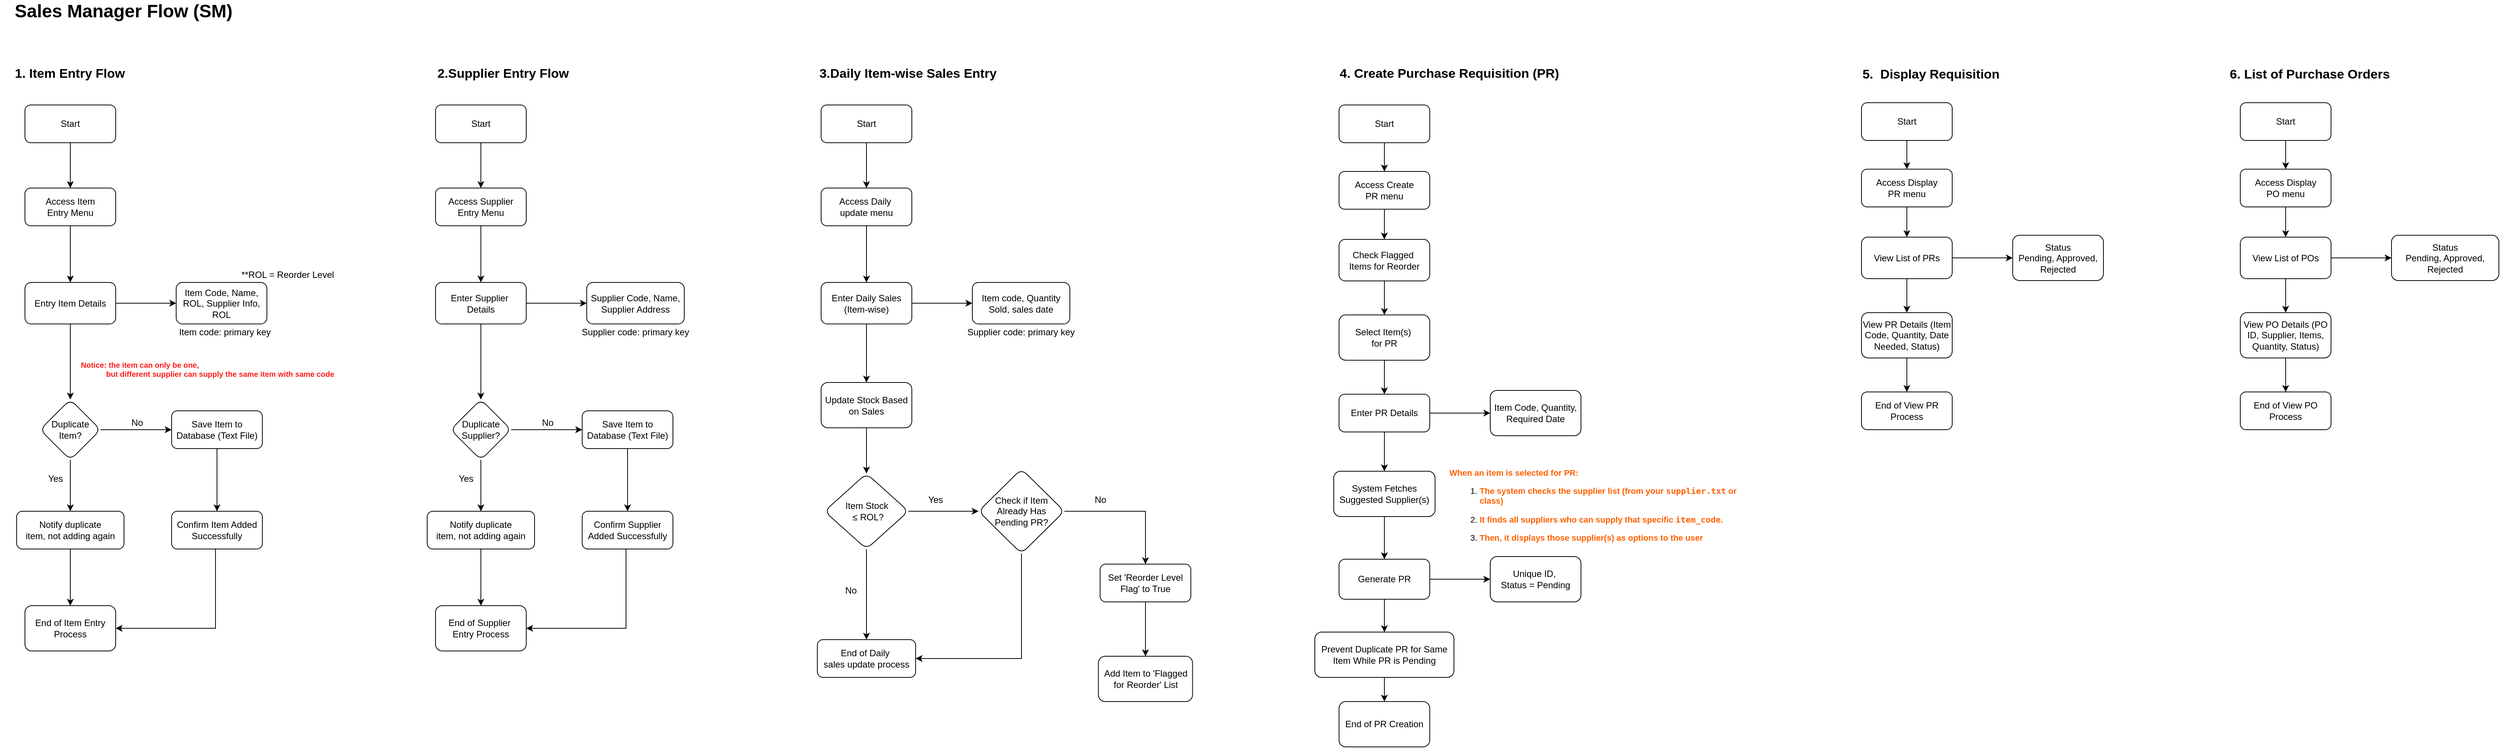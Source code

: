 <mxfile version="26.2.12">
  <diagram id="C5RBs43oDa-KdzZeNtuy" name="Page-1">
    <mxGraphModel dx="1305" dy="703" grid="1" gridSize="10" guides="1" tooltips="1" connect="1" arrows="1" fold="1" page="1" pageScale="1" pageWidth="827" pageHeight="1169" math="0" shadow="0">
      <root>
        <mxCell id="WIyWlLk6GJQsqaUBKTNV-0" />
        <mxCell id="WIyWlLk6GJQsqaUBKTNV-1" parent="WIyWlLk6GJQsqaUBKTNV-0" />
        <mxCell id="x_ATvIhpHw68w2vjda5t-119" value="Sales Manager Flow (SM)" style="text;html=1;align=center;verticalAlign=middle;whiteSpace=wrap;rounded=0;fontSize=24;fontStyle=1" vertex="1" parent="WIyWlLk6GJQsqaUBKTNV-1">
          <mxGeometry x="56" y="50" width="305" height="30" as="geometry" />
        </mxCell>
        <mxCell id="x_ATvIhpHw68w2vjda5t-120" value="1. Item Entry Flow" style="text;html=1;align=center;verticalAlign=middle;whiteSpace=wrap;rounded=0;fontSize=17;fontStyle=1" vertex="1" parent="WIyWlLk6GJQsqaUBKTNV-1">
          <mxGeometry x="45" y="133" width="185" height="30" as="geometry" />
        </mxCell>
        <mxCell id="x_ATvIhpHw68w2vjda5t-121" value="" style="edgeStyle=orthogonalEdgeStyle;rounded=0;orthogonalLoop=1;jettySize=auto;html=1;" edge="1" parent="WIyWlLk6GJQsqaUBKTNV-1" source="x_ATvIhpHw68w2vjda5t-122" target="x_ATvIhpHw68w2vjda5t-124">
          <mxGeometry relative="1" as="geometry" />
        </mxCell>
        <mxCell id="x_ATvIhpHw68w2vjda5t-122" value="Start" style="rounded=1;whiteSpace=wrap;html=1;" vertex="1" parent="WIyWlLk6GJQsqaUBKTNV-1">
          <mxGeometry x="78" y="189" width="120" height="50" as="geometry" />
        </mxCell>
        <mxCell id="x_ATvIhpHw68w2vjda5t-123" value="" style="edgeStyle=orthogonalEdgeStyle;rounded=0;orthogonalLoop=1;jettySize=auto;html=1;" edge="1" parent="WIyWlLk6GJQsqaUBKTNV-1" source="x_ATvIhpHw68w2vjda5t-124" target="x_ATvIhpHw68w2vjda5t-127">
          <mxGeometry relative="1" as="geometry" />
        </mxCell>
        <mxCell id="x_ATvIhpHw68w2vjda5t-124" value="Access Item&lt;div&gt;Entry Menu&lt;/div&gt;" style="whiteSpace=wrap;html=1;rounded=1;" vertex="1" parent="WIyWlLk6GJQsqaUBKTNV-1">
          <mxGeometry x="78" y="299" width="120" height="50" as="geometry" />
        </mxCell>
        <mxCell id="x_ATvIhpHw68w2vjda5t-125" value="" style="edgeStyle=orthogonalEdgeStyle;rounded=0;orthogonalLoop=1;jettySize=auto;html=1;" edge="1" parent="WIyWlLk6GJQsqaUBKTNV-1" source="x_ATvIhpHw68w2vjda5t-127" target="x_ATvIhpHw68w2vjda5t-128">
          <mxGeometry relative="1" as="geometry" />
        </mxCell>
        <mxCell id="x_ATvIhpHw68w2vjda5t-126" value="" style="edgeStyle=orthogonalEdgeStyle;rounded=0;orthogonalLoop=1;jettySize=auto;html=1;" edge="1" parent="WIyWlLk6GJQsqaUBKTNV-1" source="x_ATvIhpHw68w2vjda5t-127" target="x_ATvIhpHw68w2vjda5t-132">
          <mxGeometry relative="1" as="geometry" />
        </mxCell>
        <mxCell id="x_ATvIhpHw68w2vjda5t-127" value="Entry Item Details" style="whiteSpace=wrap;html=1;rounded=1;" vertex="1" parent="WIyWlLk6GJQsqaUBKTNV-1">
          <mxGeometry x="78" y="424" width="120" height="55" as="geometry" />
        </mxCell>
        <mxCell id="x_ATvIhpHw68w2vjda5t-128" value="Item Code, Name, ROL, Supplier Info, ROL" style="whiteSpace=wrap;html=1;rounded=1;" vertex="1" parent="WIyWlLk6GJQsqaUBKTNV-1">
          <mxGeometry x="278" y="424" width="120" height="55" as="geometry" />
        </mxCell>
        <mxCell id="x_ATvIhpHw68w2vjda5t-129" value="Item code: primary key" style="text;html=1;align=center;verticalAlign=middle;resizable=0;points=[];autosize=1;strokeColor=none;fillColor=none;" vertex="1" parent="WIyWlLk6GJQsqaUBKTNV-1">
          <mxGeometry x="272" y="475" width="140" height="30" as="geometry" />
        </mxCell>
        <mxCell id="x_ATvIhpHw68w2vjda5t-130" value="" style="edgeStyle=orthogonalEdgeStyle;rounded=0;orthogonalLoop=1;jettySize=auto;html=1;" edge="1" parent="WIyWlLk6GJQsqaUBKTNV-1" source="x_ATvIhpHw68w2vjda5t-132" target="x_ATvIhpHw68w2vjda5t-135">
          <mxGeometry relative="1" as="geometry" />
        </mxCell>
        <mxCell id="x_ATvIhpHw68w2vjda5t-131" value="" style="edgeStyle=orthogonalEdgeStyle;rounded=0;orthogonalLoop=1;jettySize=auto;html=1;" edge="1" parent="WIyWlLk6GJQsqaUBKTNV-1" source="x_ATvIhpHw68w2vjda5t-132" target="x_ATvIhpHw68w2vjda5t-141">
          <mxGeometry relative="1" as="geometry" />
        </mxCell>
        <mxCell id="x_ATvIhpHw68w2vjda5t-132" value="Duplicate&lt;div&gt;Item?&lt;/div&gt;" style="rhombus;whiteSpace=wrap;html=1;rounded=1;" vertex="1" parent="WIyWlLk6GJQsqaUBKTNV-1">
          <mxGeometry x="98" y="579" width="80" height="80" as="geometry" />
        </mxCell>
        <mxCell id="x_ATvIhpHw68w2vjda5t-133" value="Notice: the item can only be one,&amp;nbsp;&lt;div&gt;&lt;span style=&quot;background-color: transparent;&quot;&gt;&amp;nbsp; &amp;nbsp; &amp;nbsp; &amp;nbsp; &amp;nbsp; &amp;nbsp; but different supplier can supply the same item with same code&lt;/span&gt;&lt;/div&gt;" style="text;html=1;align=left;verticalAlign=middle;resizable=0;points=[];autosize=1;strokeColor=none;fillColor=none;fontSize=10;fontColor=#FF1A1A;fontStyle=1" vertex="1" parent="WIyWlLk6GJQsqaUBKTNV-1">
          <mxGeometry x="150" y="519" width="340" height="40" as="geometry" />
        </mxCell>
        <mxCell id="x_ATvIhpHw68w2vjda5t-134" value="" style="edgeStyle=orthogonalEdgeStyle;rounded=0;orthogonalLoop=1;jettySize=auto;html=1;" edge="1" parent="WIyWlLk6GJQsqaUBKTNV-1" source="x_ATvIhpHw68w2vjda5t-135" target="x_ATvIhpHw68w2vjda5t-137">
          <mxGeometry relative="1" as="geometry" />
        </mxCell>
        <mxCell id="x_ATvIhpHw68w2vjda5t-135" value="Save Item to Database (Text File)" style="whiteSpace=wrap;html=1;rounded=1;" vertex="1" parent="WIyWlLk6GJQsqaUBKTNV-1">
          <mxGeometry x="272" y="594" width="120" height="50" as="geometry" />
        </mxCell>
        <mxCell id="x_ATvIhpHw68w2vjda5t-136" style="edgeStyle=orthogonalEdgeStyle;rounded=0;orthogonalLoop=1;jettySize=auto;html=1;entryX=1;entryY=0.5;entryDx=0;entryDy=0;" edge="1" parent="WIyWlLk6GJQsqaUBKTNV-1" source="x_ATvIhpHw68w2vjda5t-137" target="x_ATvIhpHw68w2vjda5t-142">
          <mxGeometry relative="1" as="geometry">
            <Array as="points">
              <mxPoint x="330" y="882" />
            </Array>
          </mxGeometry>
        </mxCell>
        <mxCell id="x_ATvIhpHw68w2vjda5t-137" value="Confirm Item Added Successfully" style="whiteSpace=wrap;html=1;rounded=1;" vertex="1" parent="WIyWlLk6GJQsqaUBKTNV-1">
          <mxGeometry x="272" y="727" width="120" height="50" as="geometry" />
        </mxCell>
        <mxCell id="x_ATvIhpHw68w2vjda5t-138" value="No" style="text;html=1;align=center;verticalAlign=middle;resizable=0;points=[];autosize=1;strokeColor=none;fillColor=none;" vertex="1" parent="WIyWlLk6GJQsqaUBKTNV-1">
          <mxGeometry x="206" y="595" width="40" height="30" as="geometry" />
        </mxCell>
        <mxCell id="x_ATvIhpHw68w2vjda5t-139" value="Yes" style="text;html=1;align=center;verticalAlign=middle;resizable=0;points=[];autosize=1;strokeColor=none;fillColor=none;" vertex="1" parent="WIyWlLk6GJQsqaUBKTNV-1">
          <mxGeometry x="98" y="669" width="40" height="30" as="geometry" />
        </mxCell>
        <mxCell id="x_ATvIhpHw68w2vjda5t-140" value="" style="edgeStyle=orthogonalEdgeStyle;rounded=0;orthogonalLoop=1;jettySize=auto;html=1;" edge="1" parent="WIyWlLk6GJQsqaUBKTNV-1" source="x_ATvIhpHw68w2vjda5t-141" target="x_ATvIhpHw68w2vjda5t-142">
          <mxGeometry relative="1" as="geometry" />
        </mxCell>
        <mxCell id="x_ATvIhpHw68w2vjda5t-141" value="Notify duplicate&lt;div&gt;item, not adding again&lt;/div&gt;" style="whiteSpace=wrap;html=1;rounded=1;" vertex="1" parent="WIyWlLk6GJQsqaUBKTNV-1">
          <mxGeometry x="67" y="727" width="142" height="50" as="geometry" />
        </mxCell>
        <mxCell id="x_ATvIhpHw68w2vjda5t-142" value="End of Item Entry Process" style="whiteSpace=wrap;html=1;rounded=1;" vertex="1" parent="WIyWlLk6GJQsqaUBKTNV-1">
          <mxGeometry x="78" y="852" width="120" height="60" as="geometry" />
        </mxCell>
        <mxCell id="x_ATvIhpHw68w2vjda5t-143" value="2.Supplier Entry Flow" style="text;html=1;align=center;verticalAlign=middle;whiteSpace=wrap;rounded=0;fontSize=17;fontStyle=1" vertex="1" parent="WIyWlLk6GJQsqaUBKTNV-1">
          <mxGeometry x="618" y="133" width="185" height="30" as="geometry" />
        </mxCell>
        <mxCell id="x_ATvIhpHw68w2vjda5t-144" value="" style="edgeStyle=orthogonalEdgeStyle;rounded=0;orthogonalLoop=1;jettySize=auto;html=1;" edge="1" parent="WIyWlLk6GJQsqaUBKTNV-1" source="x_ATvIhpHw68w2vjda5t-145" target="x_ATvIhpHw68w2vjda5t-147">
          <mxGeometry relative="1" as="geometry" />
        </mxCell>
        <mxCell id="x_ATvIhpHw68w2vjda5t-145" value="Start" style="rounded=1;whiteSpace=wrap;html=1;" vertex="1" parent="WIyWlLk6GJQsqaUBKTNV-1">
          <mxGeometry x="621" y="189" width="120" height="50" as="geometry" />
        </mxCell>
        <mxCell id="x_ATvIhpHw68w2vjda5t-146" value="" style="edgeStyle=orthogonalEdgeStyle;rounded=0;orthogonalLoop=1;jettySize=auto;html=1;" edge="1" parent="WIyWlLk6GJQsqaUBKTNV-1" source="x_ATvIhpHw68w2vjda5t-147" target="x_ATvIhpHw68w2vjda5t-150">
          <mxGeometry relative="1" as="geometry" />
        </mxCell>
        <mxCell id="x_ATvIhpHw68w2vjda5t-147" value="Access Supplier&lt;div&gt;Entry Menu&lt;/div&gt;" style="whiteSpace=wrap;html=1;rounded=1;" vertex="1" parent="WIyWlLk6GJQsqaUBKTNV-1">
          <mxGeometry x="621" y="299" width="120" height="50" as="geometry" />
        </mxCell>
        <mxCell id="x_ATvIhpHw68w2vjda5t-148" value="" style="edgeStyle=orthogonalEdgeStyle;rounded=0;orthogonalLoop=1;jettySize=auto;html=1;" edge="1" parent="WIyWlLk6GJQsqaUBKTNV-1" source="x_ATvIhpHw68w2vjda5t-150" target="x_ATvIhpHw68w2vjda5t-151">
          <mxGeometry relative="1" as="geometry" />
        </mxCell>
        <mxCell id="x_ATvIhpHw68w2vjda5t-149" value="" style="edgeStyle=orthogonalEdgeStyle;rounded=0;orthogonalLoop=1;jettySize=auto;html=1;" edge="1" parent="WIyWlLk6GJQsqaUBKTNV-1" source="x_ATvIhpHw68w2vjda5t-150" target="x_ATvIhpHw68w2vjda5t-155">
          <mxGeometry relative="1" as="geometry" />
        </mxCell>
        <mxCell id="x_ATvIhpHw68w2vjda5t-150" value="Enter Supplier&amp;nbsp;&lt;div&gt;Details&lt;/div&gt;" style="whiteSpace=wrap;html=1;rounded=1;" vertex="1" parent="WIyWlLk6GJQsqaUBKTNV-1">
          <mxGeometry x="621" y="424" width="120" height="55" as="geometry" />
        </mxCell>
        <mxCell id="x_ATvIhpHw68w2vjda5t-151" value="Supplier Code, Name, Supplier Address" style="whiteSpace=wrap;html=1;rounded=1;" vertex="1" parent="WIyWlLk6GJQsqaUBKTNV-1">
          <mxGeometry x="821" y="424" width="129" height="55" as="geometry" />
        </mxCell>
        <mxCell id="x_ATvIhpHw68w2vjda5t-152" value="Supplier code: primary key" style="text;html=1;align=center;verticalAlign=middle;resizable=0;points=[];autosize=1;strokeColor=none;fillColor=none;" vertex="1" parent="WIyWlLk6GJQsqaUBKTNV-1">
          <mxGeometry x="800" y="475" width="170" height="30" as="geometry" />
        </mxCell>
        <mxCell id="x_ATvIhpHw68w2vjda5t-153" value="" style="edgeStyle=orthogonalEdgeStyle;rounded=0;orthogonalLoop=1;jettySize=auto;html=1;" edge="1" parent="WIyWlLk6GJQsqaUBKTNV-1" source="x_ATvIhpHw68w2vjda5t-155" target="x_ATvIhpHw68w2vjda5t-157">
          <mxGeometry relative="1" as="geometry" />
        </mxCell>
        <mxCell id="x_ATvIhpHw68w2vjda5t-154" value="" style="edgeStyle=orthogonalEdgeStyle;rounded=0;orthogonalLoop=1;jettySize=auto;html=1;" edge="1" parent="WIyWlLk6GJQsqaUBKTNV-1" source="x_ATvIhpHw68w2vjda5t-155" target="x_ATvIhpHw68w2vjda5t-163">
          <mxGeometry relative="1" as="geometry" />
        </mxCell>
        <mxCell id="x_ATvIhpHw68w2vjda5t-155" value="Duplicate&lt;div&gt;Supplier?&lt;/div&gt;" style="rhombus;whiteSpace=wrap;html=1;rounded=1;" vertex="1" parent="WIyWlLk6GJQsqaUBKTNV-1">
          <mxGeometry x="641" y="579" width="80" height="80" as="geometry" />
        </mxCell>
        <mxCell id="x_ATvIhpHw68w2vjda5t-156" value="" style="edgeStyle=orthogonalEdgeStyle;rounded=0;orthogonalLoop=1;jettySize=auto;html=1;" edge="1" parent="WIyWlLk6GJQsqaUBKTNV-1" source="x_ATvIhpHw68w2vjda5t-157" target="x_ATvIhpHw68w2vjda5t-159">
          <mxGeometry relative="1" as="geometry" />
        </mxCell>
        <mxCell id="x_ATvIhpHw68w2vjda5t-157" value="Save Item to Database (Text File)" style="whiteSpace=wrap;html=1;rounded=1;" vertex="1" parent="WIyWlLk6GJQsqaUBKTNV-1">
          <mxGeometry x="815" y="594" width="120" height="50" as="geometry" />
        </mxCell>
        <mxCell id="x_ATvIhpHw68w2vjda5t-158" style="edgeStyle=orthogonalEdgeStyle;rounded=0;orthogonalLoop=1;jettySize=auto;html=1;entryX=1;entryY=0.5;entryDx=0;entryDy=0;" edge="1" parent="WIyWlLk6GJQsqaUBKTNV-1" source="x_ATvIhpHw68w2vjda5t-159" target="x_ATvIhpHw68w2vjda5t-164">
          <mxGeometry relative="1" as="geometry">
            <Array as="points">
              <mxPoint x="873" y="882" />
            </Array>
          </mxGeometry>
        </mxCell>
        <mxCell id="x_ATvIhpHw68w2vjda5t-159" value="Confirm Supplier Added Successfully" style="whiteSpace=wrap;html=1;rounded=1;" vertex="1" parent="WIyWlLk6GJQsqaUBKTNV-1">
          <mxGeometry x="815" y="727" width="120" height="50" as="geometry" />
        </mxCell>
        <mxCell id="x_ATvIhpHw68w2vjda5t-160" value="No" style="text;html=1;align=center;verticalAlign=middle;resizable=0;points=[];autosize=1;strokeColor=none;fillColor=none;" vertex="1" parent="WIyWlLk6GJQsqaUBKTNV-1">
          <mxGeometry x="749" y="595" width="40" height="30" as="geometry" />
        </mxCell>
        <mxCell id="x_ATvIhpHw68w2vjda5t-161" value="Yes" style="text;html=1;align=center;verticalAlign=middle;resizable=0;points=[];autosize=1;strokeColor=none;fillColor=none;" vertex="1" parent="WIyWlLk6GJQsqaUBKTNV-1">
          <mxGeometry x="641" y="669" width="40" height="30" as="geometry" />
        </mxCell>
        <mxCell id="x_ATvIhpHw68w2vjda5t-162" value="" style="edgeStyle=orthogonalEdgeStyle;rounded=0;orthogonalLoop=1;jettySize=auto;html=1;" edge="1" parent="WIyWlLk6GJQsqaUBKTNV-1" source="x_ATvIhpHw68w2vjda5t-163" target="x_ATvIhpHw68w2vjda5t-164">
          <mxGeometry relative="1" as="geometry" />
        </mxCell>
        <mxCell id="x_ATvIhpHw68w2vjda5t-163" value="Notify duplicate&lt;div&gt;item, not adding again&lt;/div&gt;" style="whiteSpace=wrap;html=1;rounded=1;" vertex="1" parent="WIyWlLk6GJQsqaUBKTNV-1">
          <mxGeometry x="610" y="727" width="142" height="50" as="geometry" />
        </mxCell>
        <mxCell id="x_ATvIhpHw68w2vjda5t-164" value="End of Supplier&amp;nbsp;&lt;div&gt;Entry Process&lt;/div&gt;" style="whiteSpace=wrap;html=1;rounded=1;" vertex="1" parent="WIyWlLk6GJQsqaUBKTNV-1">
          <mxGeometry x="621" y="852" width="120" height="60" as="geometry" />
        </mxCell>
        <mxCell id="x_ATvIhpHw68w2vjda5t-165" value="3.Daily Item-wise Sales Entry" style="text;html=1;align=center;verticalAlign=middle;whiteSpace=wrap;rounded=0;fontSize=17;fontStyle=1" vertex="1" parent="WIyWlLk6GJQsqaUBKTNV-1">
          <mxGeometry x="1115" y="133" width="262" height="30" as="geometry" />
        </mxCell>
        <mxCell id="x_ATvIhpHw68w2vjda5t-166" value="" style="edgeStyle=orthogonalEdgeStyle;rounded=0;orthogonalLoop=1;jettySize=auto;html=1;" edge="1" parent="WIyWlLk6GJQsqaUBKTNV-1" source="x_ATvIhpHw68w2vjda5t-167" target="x_ATvIhpHw68w2vjda5t-169">
          <mxGeometry relative="1" as="geometry" />
        </mxCell>
        <mxCell id="x_ATvIhpHw68w2vjda5t-167" value="Start" style="rounded=1;whiteSpace=wrap;html=1;" vertex="1" parent="WIyWlLk6GJQsqaUBKTNV-1">
          <mxGeometry x="1131" y="189" width="120" height="50" as="geometry" />
        </mxCell>
        <mxCell id="x_ATvIhpHw68w2vjda5t-168" value="" style="edgeStyle=orthogonalEdgeStyle;rounded=0;orthogonalLoop=1;jettySize=auto;html=1;" edge="1" parent="WIyWlLk6GJQsqaUBKTNV-1" source="x_ATvIhpHw68w2vjda5t-169" target="x_ATvIhpHw68w2vjda5t-172">
          <mxGeometry relative="1" as="geometry" />
        </mxCell>
        <mxCell id="x_ATvIhpHw68w2vjda5t-169" value="Access Daily&amp;nbsp;&lt;div&gt;update m&lt;span style=&quot;background-color: transparent;&quot;&gt;enu&lt;/span&gt;&lt;/div&gt;" style="whiteSpace=wrap;html=1;rounded=1;" vertex="1" parent="WIyWlLk6GJQsqaUBKTNV-1">
          <mxGeometry x="1131" y="299" width="120" height="50" as="geometry" />
        </mxCell>
        <mxCell id="x_ATvIhpHw68w2vjda5t-170" value="" style="edgeStyle=orthogonalEdgeStyle;rounded=0;orthogonalLoop=1;jettySize=auto;html=1;" edge="1" parent="WIyWlLk6GJQsqaUBKTNV-1" source="x_ATvIhpHw68w2vjda5t-172" target="x_ATvIhpHw68w2vjda5t-173">
          <mxGeometry relative="1" as="geometry" />
        </mxCell>
        <mxCell id="x_ATvIhpHw68w2vjda5t-171" value="" style="edgeStyle=orthogonalEdgeStyle;rounded=0;orthogonalLoop=1;jettySize=auto;html=1;" edge="1" parent="WIyWlLk6GJQsqaUBKTNV-1" source="x_ATvIhpHw68w2vjda5t-172" target="x_ATvIhpHw68w2vjda5t-186">
          <mxGeometry relative="1" as="geometry" />
        </mxCell>
        <mxCell id="x_ATvIhpHw68w2vjda5t-172" value="Enter Daily Sales (Item-wise)" style="whiteSpace=wrap;html=1;rounded=1;" vertex="1" parent="WIyWlLk6GJQsqaUBKTNV-1">
          <mxGeometry x="1131" y="424" width="120" height="55" as="geometry" />
        </mxCell>
        <mxCell id="x_ATvIhpHw68w2vjda5t-173" value="Item code, Quantity Sold, sales date" style="whiteSpace=wrap;html=1;rounded=1;" vertex="1" parent="WIyWlLk6GJQsqaUBKTNV-1">
          <mxGeometry x="1331" y="424" width="129" height="55" as="geometry" />
        </mxCell>
        <mxCell id="x_ATvIhpHw68w2vjda5t-174" value="Supplier code: primary key" style="text;html=1;align=center;verticalAlign=middle;resizable=0;points=[];autosize=1;strokeColor=none;fillColor=none;" vertex="1" parent="WIyWlLk6GJQsqaUBKTNV-1">
          <mxGeometry x="1310" y="475" width="170" height="30" as="geometry" />
        </mxCell>
        <mxCell id="x_ATvIhpHw68w2vjda5t-175" value="" style="edgeStyle=orthogonalEdgeStyle;rounded=0;orthogonalLoop=1;jettySize=auto;html=1;" edge="1" parent="WIyWlLk6GJQsqaUBKTNV-1" source="x_ATvIhpHw68w2vjda5t-177" target="x_ATvIhpHw68w2vjda5t-182">
          <mxGeometry relative="1" as="geometry" />
        </mxCell>
        <mxCell id="x_ATvIhpHw68w2vjda5t-176" value="" style="edgeStyle=orthogonalEdgeStyle;rounded=0;orthogonalLoop=1;jettySize=auto;html=1;" edge="1" parent="WIyWlLk6GJQsqaUBKTNV-1" source="x_ATvIhpHw68w2vjda5t-177" target="x_ATvIhpHw68w2vjda5t-189">
          <mxGeometry relative="1" as="geometry" />
        </mxCell>
        <mxCell id="x_ATvIhpHw68w2vjda5t-177" value="Item Stock&lt;div&gt;&amp;nbsp;≤ ROL?&lt;/div&gt;" style="rhombus;whiteSpace=wrap;html=1;rounded=1;" vertex="1" parent="WIyWlLk6GJQsqaUBKTNV-1">
          <mxGeometry x="1135.5" y="677" width="111" height="100" as="geometry" />
        </mxCell>
        <mxCell id="x_ATvIhpHw68w2vjda5t-178" style="edgeStyle=orthogonalEdgeStyle;rounded=0;orthogonalLoop=1;jettySize=auto;html=1;entryX=0.5;entryY=0;entryDx=0;entryDy=0;" edge="1" parent="WIyWlLk6GJQsqaUBKTNV-1" source="x_ATvIhpHw68w2vjda5t-179" target="x_ATvIhpHw68w2vjda5t-183">
          <mxGeometry relative="1" as="geometry" />
        </mxCell>
        <mxCell id="x_ATvIhpHw68w2vjda5t-179" value="Set &#39;Reorder Level Flag&#39;&amp;nbsp;&lt;span style=&quot;background-color: transparent;&quot;&gt;to True&lt;/span&gt;" style="whiteSpace=wrap;html=1;rounded=1;" vertex="1" parent="WIyWlLk6GJQsqaUBKTNV-1">
          <mxGeometry x="1500" y="797" width="120" height="50" as="geometry" />
        </mxCell>
        <mxCell id="x_ATvIhpHw68w2vjda5t-180" value="Yes" style="text;html=1;align=center;verticalAlign=middle;resizable=0;points=[];autosize=1;strokeColor=none;fillColor=none;" vertex="1" parent="WIyWlLk6GJQsqaUBKTNV-1">
          <mxGeometry x="1262" y="697" width="40" height="30" as="geometry" />
        </mxCell>
        <mxCell id="x_ATvIhpHw68w2vjda5t-181" value="No" style="text;html=1;align=center;verticalAlign=middle;resizable=0;points=[];autosize=1;strokeColor=none;fillColor=none;" vertex="1" parent="WIyWlLk6GJQsqaUBKTNV-1">
          <mxGeometry x="1150" y="817" width="40" height="30" as="geometry" />
        </mxCell>
        <mxCell id="x_ATvIhpHw68w2vjda5t-182" value="End of&amp;nbsp;&lt;span style=&quot;background-color: transparent;&quot;&gt;Daily&amp;nbsp;&lt;/span&gt;&lt;div&gt;&lt;span style=&quot;background-color: transparent;&quot;&gt;sales update process&lt;/span&gt;&lt;/div&gt;" style="whiteSpace=wrap;html=1;rounded=1;" vertex="1" parent="WIyWlLk6GJQsqaUBKTNV-1">
          <mxGeometry x="1126" y="897" width="130" height="50" as="geometry" />
        </mxCell>
        <mxCell id="x_ATvIhpHw68w2vjda5t-183" value="Add Item to &#39;Flagged for Reorder&#39; List" style="whiteSpace=wrap;html=1;rounded=1;" vertex="1" parent="WIyWlLk6GJQsqaUBKTNV-1">
          <mxGeometry x="1497.75" y="919" width="124.5" height="60" as="geometry" />
        </mxCell>
        <mxCell id="x_ATvIhpHw68w2vjda5t-184" value="**ROL = Reorder Level" style="text;html=1;align=center;verticalAlign=middle;resizable=0;points=[];autosize=1;strokeColor=none;fillColor=none;" vertex="1" parent="WIyWlLk6GJQsqaUBKTNV-1">
          <mxGeometry x="350" y="399" width="150" height="30" as="geometry" />
        </mxCell>
        <mxCell id="x_ATvIhpHw68w2vjda5t-185" style="edgeStyle=orthogonalEdgeStyle;rounded=0;orthogonalLoop=1;jettySize=auto;html=1;entryX=0.5;entryY=0;entryDx=0;entryDy=0;" edge="1" parent="WIyWlLk6GJQsqaUBKTNV-1" source="x_ATvIhpHw68w2vjda5t-186" target="x_ATvIhpHw68w2vjda5t-177">
          <mxGeometry relative="1" as="geometry" />
        </mxCell>
        <mxCell id="x_ATvIhpHw68w2vjda5t-186" value="Update Stock Based on Sales" style="whiteSpace=wrap;html=1;rounded=1;" vertex="1" parent="WIyWlLk6GJQsqaUBKTNV-1">
          <mxGeometry x="1131" y="556.5" width="120" height="60" as="geometry" />
        </mxCell>
        <mxCell id="x_ATvIhpHw68w2vjda5t-187" value="" style="edgeStyle=orthogonalEdgeStyle;rounded=0;orthogonalLoop=1;jettySize=auto;html=1;entryX=0.5;entryY=0;entryDx=0;entryDy=0;" edge="1" parent="WIyWlLk6GJQsqaUBKTNV-1" source="x_ATvIhpHw68w2vjda5t-189" target="x_ATvIhpHw68w2vjda5t-179">
          <mxGeometry relative="1" as="geometry">
            <mxPoint x="1396.03" y="869" as="targetPoint" />
          </mxGeometry>
        </mxCell>
        <mxCell id="x_ATvIhpHw68w2vjda5t-188" style="edgeStyle=orthogonalEdgeStyle;rounded=0;orthogonalLoop=1;jettySize=auto;html=1;entryX=1;entryY=0.5;entryDx=0;entryDy=0;" edge="1" parent="WIyWlLk6GJQsqaUBKTNV-1" source="x_ATvIhpHw68w2vjda5t-189" target="x_ATvIhpHw68w2vjda5t-182">
          <mxGeometry relative="1" as="geometry">
            <Array as="points">
              <mxPoint x="1396" y="922" />
            </Array>
          </mxGeometry>
        </mxCell>
        <mxCell id="x_ATvIhpHw68w2vjda5t-189" value="Check if Item Already Has Pending PR?" style="rhombus;whiteSpace=wrap;html=1;rounded=1;" vertex="1" parent="WIyWlLk6GJQsqaUBKTNV-1">
          <mxGeometry x="1339.25" y="671" width="113.5" height="112" as="geometry" />
        </mxCell>
        <mxCell id="x_ATvIhpHw68w2vjda5t-190" value="No" style="text;html=1;align=center;verticalAlign=middle;resizable=0;points=[];autosize=1;strokeColor=none;fillColor=none;" vertex="1" parent="WIyWlLk6GJQsqaUBKTNV-1">
          <mxGeometry x="1480" y="697" width="40" height="30" as="geometry" />
        </mxCell>
        <mxCell id="x_ATvIhpHw68w2vjda5t-191" value="4. Create Purchase Requisition (PR)" style="text;html=1;align=center;verticalAlign=middle;whiteSpace=wrap;rounded=0;fontSize=17;fontStyle=1" vertex="1" parent="WIyWlLk6GJQsqaUBKTNV-1">
          <mxGeometry x="1807" y="133" width="310" height="30" as="geometry" />
        </mxCell>
        <mxCell id="x_ATvIhpHw68w2vjda5t-192" value="" style="edgeStyle=orthogonalEdgeStyle;rounded=0;orthogonalLoop=1;jettySize=auto;html=1;" edge="1" parent="WIyWlLk6GJQsqaUBKTNV-1" source="x_ATvIhpHw68w2vjda5t-193" target="x_ATvIhpHw68w2vjda5t-195">
          <mxGeometry relative="1" as="geometry" />
        </mxCell>
        <mxCell id="x_ATvIhpHw68w2vjda5t-193" value="Start" style="rounded=1;whiteSpace=wrap;html=1;" vertex="1" parent="WIyWlLk6GJQsqaUBKTNV-1">
          <mxGeometry x="1816" y="189" width="120" height="50" as="geometry" />
        </mxCell>
        <mxCell id="x_ATvIhpHw68w2vjda5t-194" value="" style="edgeStyle=orthogonalEdgeStyle;rounded=0;orthogonalLoop=1;jettySize=auto;html=1;" edge="1" parent="WIyWlLk6GJQsqaUBKTNV-1" source="x_ATvIhpHw68w2vjda5t-195" target="x_ATvIhpHw68w2vjda5t-197">
          <mxGeometry relative="1" as="geometry" />
        </mxCell>
        <mxCell id="x_ATvIhpHw68w2vjda5t-195" value="Access Create PR&lt;span style=&quot;background-color: transparent;&quot;&gt;&amp;nbsp;m&lt;/span&gt;&lt;span style=&quot;background-color: transparent;&quot;&gt;enu&lt;/span&gt;" style="whiteSpace=wrap;html=1;rounded=1;" vertex="1" parent="WIyWlLk6GJQsqaUBKTNV-1">
          <mxGeometry x="1816" y="277" width="120" height="50" as="geometry" />
        </mxCell>
        <mxCell id="x_ATvIhpHw68w2vjda5t-196" value="" style="edgeStyle=orthogonalEdgeStyle;rounded=0;orthogonalLoop=1;jettySize=auto;html=1;" edge="1" parent="WIyWlLk6GJQsqaUBKTNV-1" source="x_ATvIhpHw68w2vjda5t-197" target="x_ATvIhpHw68w2vjda5t-199">
          <mxGeometry relative="1" as="geometry" />
        </mxCell>
        <mxCell id="x_ATvIhpHw68w2vjda5t-197" value="Check Flagged&amp;nbsp;&lt;div&gt;Items for Reorder&lt;/div&gt;" style="whiteSpace=wrap;html=1;rounded=1;" vertex="1" parent="WIyWlLk6GJQsqaUBKTNV-1">
          <mxGeometry x="1816" y="367" width="120" height="55" as="geometry" />
        </mxCell>
        <mxCell id="x_ATvIhpHw68w2vjda5t-198" value="" style="edgeStyle=orthogonalEdgeStyle;rounded=0;orthogonalLoop=1;jettySize=auto;html=1;" edge="1" parent="WIyWlLk6GJQsqaUBKTNV-1" source="x_ATvIhpHw68w2vjda5t-199" target="x_ATvIhpHw68w2vjda5t-202">
          <mxGeometry relative="1" as="geometry" />
        </mxCell>
        <mxCell id="x_ATvIhpHw68w2vjda5t-199" value="Select Item(s)&amp;nbsp;&lt;div&gt;for PR&lt;/div&gt;" style="whiteSpace=wrap;html=1;rounded=1;" vertex="1" parent="WIyWlLk6GJQsqaUBKTNV-1">
          <mxGeometry x="1816" y="467" width="120" height="60" as="geometry" />
        </mxCell>
        <mxCell id="x_ATvIhpHw68w2vjda5t-200" value="" style="edgeStyle=orthogonalEdgeStyle;rounded=0;orthogonalLoop=1;jettySize=auto;html=1;" edge="1" parent="WIyWlLk6GJQsqaUBKTNV-1" source="x_ATvIhpHw68w2vjda5t-202" target="x_ATvIhpHw68w2vjda5t-203">
          <mxGeometry relative="1" as="geometry" />
        </mxCell>
        <mxCell id="x_ATvIhpHw68w2vjda5t-201" value="" style="edgeStyle=orthogonalEdgeStyle;rounded=0;orthogonalLoop=1;jettySize=auto;html=1;" edge="1" parent="WIyWlLk6GJQsqaUBKTNV-1" source="x_ATvIhpHw68w2vjda5t-202" target="x_ATvIhpHw68w2vjda5t-205">
          <mxGeometry relative="1" as="geometry" />
        </mxCell>
        <mxCell id="x_ATvIhpHw68w2vjda5t-202" value="Enter PR Details" style="whiteSpace=wrap;html=1;rounded=1;" vertex="1" parent="WIyWlLk6GJQsqaUBKTNV-1">
          <mxGeometry x="1816" y="572" width="120" height="50" as="geometry" />
        </mxCell>
        <mxCell id="x_ATvIhpHw68w2vjda5t-203" value="Item Code, Quantity, Required Date" style="whiteSpace=wrap;html=1;rounded=1;" vertex="1" parent="WIyWlLk6GJQsqaUBKTNV-1">
          <mxGeometry x="2016" y="567" width="120" height="60" as="geometry" />
        </mxCell>
        <mxCell id="x_ATvIhpHw68w2vjda5t-204" value="" style="edgeStyle=orthogonalEdgeStyle;rounded=0;orthogonalLoop=1;jettySize=auto;html=1;" edge="1" parent="WIyWlLk6GJQsqaUBKTNV-1" source="x_ATvIhpHw68w2vjda5t-205" target="x_ATvIhpHw68w2vjda5t-209">
          <mxGeometry relative="1" as="geometry" />
        </mxCell>
        <mxCell id="x_ATvIhpHw68w2vjda5t-205" value="System Fetches Suggested Supplier(s)" style="whiteSpace=wrap;html=1;rounded=1;" vertex="1" parent="WIyWlLk6GJQsqaUBKTNV-1">
          <mxGeometry x="1809" y="674" width="134" height="60" as="geometry" />
        </mxCell>
        <UserObject label="&lt;p class=&quot;&quot; data-end=&quot;412&quot; data-start=&quot;380&quot;&gt;&lt;font style=&quot;color: rgb(255, 96, 0);&quot;&gt;&lt;b&gt;When an item is selected for PR:&lt;/b&gt;&lt;/font&gt;&lt;/p&gt;&lt;ol data-end=&quot;762&quot; data-start=&quot;413&quot;&gt;&lt;li class=&quot;&quot; data-end=&quot;492&quot; data-start=&quot;413&quot;&gt;&lt;p class=&quot;&quot; data-end=&quot;492&quot; data-start=&quot;416&quot;&gt;&lt;font style=&quot;color: rgb(255, 96, 0);&quot;&gt;&lt;b&gt;The system checks the &lt;span data-end=&quot;455&quot; data-start=&quot;438&quot;&gt;supplier list&lt;/span&gt; (from your &lt;code data-end=&quot;481&quot; data-start=&quot;467&quot;&gt;supplier.txt&lt;/code&gt; or class)&lt;/b&gt;&lt;/font&gt;&lt;/p&gt;&lt;/li&gt;&lt;li class=&quot;&quot; data-end=&quot;564&quot; data-start=&quot;493&quot;&gt;&lt;p class=&quot;&quot; data-end=&quot;564&quot; data-start=&quot;496&quot;&gt;&lt;font style=&quot;color: rgb(255, 96, 0);&quot;&gt;&lt;b&gt;It finds all suppliers who can &lt;span data-end=&quot;563&quot; data-start=&quot;527&quot;&gt;supply that specific &lt;code data-end=&quot;561&quot; data-start=&quot;550&quot;&gt;item_code&lt;/code&gt;&lt;/span&gt;.&lt;/b&gt;&lt;/font&gt;&lt;/p&gt;&lt;/li&gt;&lt;li class=&quot;&quot; data-end=&quot;762&quot; data-start=&quot;565&quot;&gt;&lt;p class=&quot;&quot; data-end=&quot;640&quot; data-start=&quot;568&quot;&gt;&lt;font style=&quot;color: rgb(255, 96, 0);&quot;&gt;&lt;b&gt;Then, it &lt;span data-end=&quot;607&quot; data-start=&quot;577&quot;&gt;displays those supplier(s)&lt;/span&gt; as options to the user &lt;/b&gt;&lt;/font&gt;&lt;/p&gt;&lt;/li&gt;&lt;/ol&gt;" link="&lt;p data-start=&quot;380&quot; data-end=&quot;412&quot; class=&quot;&quot;&gt;When an item is selected for PR:&lt;/p&gt;&#xa;&lt;ol data-start=&quot;413&quot; data-end=&quot;762&quot;&gt;&#xa;&lt;li data-start=&quot;413&quot; data-end=&quot;492&quot; class=&quot;&quot;&gt;&#xa;&lt;p data-start=&quot;416&quot; data-end=&quot;492&quot; class=&quot;&quot;&gt;The system checks the &lt;strong data-start=&quot;438&quot; data-end=&quot;455&quot;&gt;supplier list&lt;/strong&gt; (from your &lt;code data-start=&quot;467&quot; data-end=&quot;481&quot;&gt;supplier.txt&lt;/code&gt; or class).&lt;/p&gt;&#xa;&lt;/li&gt;&#xa;&lt;li data-start=&quot;493&quot; data-end=&quot;564&quot; class=&quot;&quot;&gt;&#xa;&lt;p data-start=&quot;496&quot; data-end=&quot;564&quot; class=&quot;&quot;&gt;It finds all suppliers who can &lt;strong data-start=&quot;527&quot; data-end=&quot;563&quot;&gt;supply that specific &lt;code data-start=&quot;550&quot; data-end=&quot;561&quot;&gt;item_code&lt;/code&gt;&lt;/strong&gt;.&lt;/p&gt;&#xa;&lt;/li&gt;&#xa;&lt;li data-start=&quot;565&quot; data-end=&quot;762&quot; class=&quot;&quot;&gt;&#xa;&lt;p data-start=&quot;568&quot; data-end=&quot;640&quot; class=&quot;&quot;&gt;Then, it &lt;strong data-start=&quot;577&quot; data-end=&quot;607&quot;&gt;displays those supplier(s)&lt;/strong&gt; as options to the user &lt;/p&gt;&lt;/li&gt;&lt;/ol&gt;" id="x_ATvIhpHw68w2vjda5t-206">
          <mxCell style="text;whiteSpace=wrap;html=1;fontSize=11;" vertex="1" parent="WIyWlLk6GJQsqaUBKTNV-1">
            <mxGeometry x="1960" y="652" width="410" height="110" as="geometry" />
          </mxCell>
        </UserObject>
        <mxCell id="x_ATvIhpHw68w2vjda5t-207" value="" style="edgeStyle=orthogonalEdgeStyle;rounded=0;orthogonalLoop=1;jettySize=auto;html=1;" edge="1" parent="WIyWlLk6GJQsqaUBKTNV-1" source="x_ATvIhpHw68w2vjda5t-209" target="x_ATvIhpHw68w2vjda5t-210">
          <mxGeometry relative="1" as="geometry" />
        </mxCell>
        <mxCell id="x_ATvIhpHw68w2vjda5t-208" value="" style="edgeStyle=orthogonalEdgeStyle;rounded=0;orthogonalLoop=1;jettySize=auto;html=1;" edge="1" parent="WIyWlLk6GJQsqaUBKTNV-1" source="x_ATvIhpHw68w2vjda5t-209" target="x_ATvIhpHw68w2vjda5t-212">
          <mxGeometry relative="1" as="geometry" />
        </mxCell>
        <mxCell id="x_ATvIhpHw68w2vjda5t-209" value="Generate PR" style="whiteSpace=wrap;html=1;rounded=1;" vertex="1" parent="WIyWlLk6GJQsqaUBKTNV-1">
          <mxGeometry x="1816" y="790.5" width="120" height="53" as="geometry" />
        </mxCell>
        <mxCell id="x_ATvIhpHw68w2vjda5t-210" value="Unique ID,&amp;nbsp;&lt;div&gt;Status = Pending&lt;/div&gt;" style="whiteSpace=wrap;html=1;rounded=1;" vertex="1" parent="WIyWlLk6GJQsqaUBKTNV-1">
          <mxGeometry x="2016" y="787" width="120" height="60" as="geometry" />
        </mxCell>
        <mxCell id="x_ATvIhpHw68w2vjda5t-211" value="" style="edgeStyle=orthogonalEdgeStyle;rounded=0;orthogonalLoop=1;jettySize=auto;html=1;" edge="1" parent="WIyWlLk6GJQsqaUBKTNV-1" source="x_ATvIhpHw68w2vjda5t-212" target="x_ATvIhpHw68w2vjda5t-213">
          <mxGeometry relative="1" as="geometry" />
        </mxCell>
        <mxCell id="x_ATvIhpHw68w2vjda5t-212" value="Prevent Duplicate PR for Same Item While PR is Pending" style="whiteSpace=wrap;html=1;rounded=1;" vertex="1" parent="WIyWlLk6GJQsqaUBKTNV-1">
          <mxGeometry x="1784" y="887" width="184" height="60" as="geometry" />
        </mxCell>
        <mxCell id="x_ATvIhpHw68w2vjda5t-213" value="End of PR Creation" style="whiteSpace=wrap;html=1;rounded=1;" vertex="1" parent="WIyWlLk6GJQsqaUBKTNV-1">
          <mxGeometry x="1816" y="979" width="120" height="60" as="geometry" />
        </mxCell>
        <mxCell id="x_ATvIhpHw68w2vjda5t-214" value="5.&amp;nbsp; Display Requisition" style="text;html=1;align=center;verticalAlign=middle;whiteSpace=wrap;rounded=0;fontSize=17;fontStyle=1" vertex="1" parent="WIyWlLk6GJQsqaUBKTNV-1">
          <mxGeometry x="2444" y="134" width="310" height="30" as="geometry" />
        </mxCell>
        <mxCell id="x_ATvIhpHw68w2vjda5t-215" value="" style="edgeStyle=orthogonalEdgeStyle;rounded=0;orthogonalLoop=1;jettySize=auto;html=1;" edge="1" parent="WIyWlLk6GJQsqaUBKTNV-1" source="x_ATvIhpHw68w2vjda5t-216" target="x_ATvIhpHw68w2vjda5t-218">
          <mxGeometry relative="1" as="geometry" />
        </mxCell>
        <mxCell id="x_ATvIhpHw68w2vjda5t-216" value="Start" style="rounded=1;whiteSpace=wrap;html=1;" vertex="1" parent="WIyWlLk6GJQsqaUBKTNV-1">
          <mxGeometry x="2507" y="186" width="120" height="50" as="geometry" />
        </mxCell>
        <mxCell id="x_ATvIhpHw68w2vjda5t-217" value="" style="edgeStyle=orthogonalEdgeStyle;rounded=0;orthogonalLoop=1;jettySize=auto;html=1;" edge="1" parent="WIyWlLk6GJQsqaUBKTNV-1" source="x_ATvIhpHw68w2vjda5t-218" target="x_ATvIhpHw68w2vjda5t-221">
          <mxGeometry relative="1" as="geometry" />
        </mxCell>
        <mxCell id="x_ATvIhpHw68w2vjda5t-218" value="Access Display PR&lt;span style=&quot;background-color: transparent;&quot;&gt;&amp;nbsp;m&lt;/span&gt;&lt;span style=&quot;background-color: transparent;&quot;&gt;enu&lt;/span&gt;" style="whiteSpace=wrap;html=1;rounded=1;" vertex="1" parent="WIyWlLk6GJQsqaUBKTNV-1">
          <mxGeometry x="2507" y="274" width="120" height="50" as="geometry" />
        </mxCell>
        <mxCell id="x_ATvIhpHw68w2vjda5t-219" value="" style="edgeStyle=orthogonalEdgeStyle;rounded=0;orthogonalLoop=1;jettySize=auto;html=1;" edge="1" parent="WIyWlLk6GJQsqaUBKTNV-1" source="x_ATvIhpHw68w2vjda5t-221" target="x_ATvIhpHw68w2vjda5t-223">
          <mxGeometry relative="1" as="geometry" />
        </mxCell>
        <mxCell id="x_ATvIhpHw68w2vjda5t-220" value="" style="edgeStyle=orthogonalEdgeStyle;rounded=0;orthogonalLoop=1;jettySize=auto;html=1;" edge="1" parent="WIyWlLk6GJQsqaUBKTNV-1" source="x_ATvIhpHw68w2vjda5t-221" target="x_ATvIhpHw68w2vjda5t-225">
          <mxGeometry relative="1" as="geometry" />
        </mxCell>
        <mxCell id="x_ATvIhpHw68w2vjda5t-221" value="View List of PRs" style="whiteSpace=wrap;html=1;rounded=1;" vertex="1" parent="WIyWlLk6GJQsqaUBKTNV-1">
          <mxGeometry x="2507" y="364" width="120" height="55" as="geometry" />
        </mxCell>
        <mxCell id="x_ATvIhpHw68w2vjda5t-222" value="" style="edgeStyle=orthogonalEdgeStyle;rounded=0;orthogonalLoop=1;jettySize=auto;html=1;" edge="1" parent="WIyWlLk6GJQsqaUBKTNV-1" source="x_ATvIhpHw68w2vjda5t-223" target="x_ATvIhpHw68w2vjda5t-224">
          <mxGeometry relative="1" as="geometry" />
        </mxCell>
        <mxCell id="x_ATvIhpHw68w2vjda5t-223" value="View PR Details (Item Code, Quantity, Date Needed, Status)" style="whiteSpace=wrap;html=1;rounded=1;" vertex="1" parent="WIyWlLk6GJQsqaUBKTNV-1">
          <mxGeometry x="2507" y="464" width="120" height="60" as="geometry" />
        </mxCell>
        <mxCell id="x_ATvIhpHw68w2vjda5t-224" value="End of View PR Process" style="whiteSpace=wrap;html=1;rounded=1;" vertex="1" parent="WIyWlLk6GJQsqaUBKTNV-1">
          <mxGeometry x="2507" y="569" width="120" height="50" as="geometry" />
        </mxCell>
        <mxCell id="x_ATvIhpHw68w2vjda5t-225" value="Status&lt;div&gt;Pending, Approved, Rejected&lt;br&gt;&lt;/div&gt;" style="whiteSpace=wrap;html=1;rounded=1;" vertex="1" parent="WIyWlLk6GJQsqaUBKTNV-1">
          <mxGeometry x="2707" y="361.5" width="120" height="60" as="geometry" />
        </mxCell>
        <mxCell id="x_ATvIhpHw68w2vjda5t-226" value="6. List of Purchase Orders" style="text;html=1;align=center;verticalAlign=middle;whiteSpace=wrap;rounded=0;fontSize=17;fontStyle=1" vertex="1" parent="WIyWlLk6GJQsqaUBKTNV-1">
          <mxGeometry x="2945" y="134" width="310" height="30" as="geometry" />
        </mxCell>
        <mxCell id="x_ATvIhpHw68w2vjda5t-227" value="" style="edgeStyle=orthogonalEdgeStyle;rounded=0;orthogonalLoop=1;jettySize=auto;html=1;" edge="1" parent="WIyWlLk6GJQsqaUBKTNV-1" source="x_ATvIhpHw68w2vjda5t-228" target="x_ATvIhpHw68w2vjda5t-230">
          <mxGeometry relative="1" as="geometry" />
        </mxCell>
        <mxCell id="x_ATvIhpHw68w2vjda5t-228" value="Start" style="rounded=1;whiteSpace=wrap;html=1;" vertex="1" parent="WIyWlLk6GJQsqaUBKTNV-1">
          <mxGeometry x="3008" y="186" width="120" height="50" as="geometry" />
        </mxCell>
        <mxCell id="x_ATvIhpHw68w2vjda5t-229" value="" style="edgeStyle=orthogonalEdgeStyle;rounded=0;orthogonalLoop=1;jettySize=auto;html=1;" edge="1" parent="WIyWlLk6GJQsqaUBKTNV-1" source="x_ATvIhpHw68w2vjda5t-230" target="x_ATvIhpHw68w2vjda5t-233">
          <mxGeometry relative="1" as="geometry" />
        </mxCell>
        <mxCell id="x_ATvIhpHw68w2vjda5t-230" value="Access Display PO&lt;span style=&quot;background-color: transparent;&quot;&gt;&amp;nbsp;m&lt;/span&gt;&lt;span style=&quot;background-color: transparent;&quot;&gt;enu&lt;/span&gt;" style="whiteSpace=wrap;html=1;rounded=1;" vertex="1" parent="WIyWlLk6GJQsqaUBKTNV-1">
          <mxGeometry x="3008" y="274" width="120" height="50" as="geometry" />
        </mxCell>
        <mxCell id="x_ATvIhpHw68w2vjda5t-231" value="" style="edgeStyle=orthogonalEdgeStyle;rounded=0;orthogonalLoop=1;jettySize=auto;html=1;" edge="1" parent="WIyWlLk6GJQsqaUBKTNV-1" source="x_ATvIhpHw68w2vjda5t-233" target="x_ATvIhpHw68w2vjda5t-235">
          <mxGeometry relative="1" as="geometry" />
        </mxCell>
        <mxCell id="x_ATvIhpHw68w2vjda5t-232" value="" style="edgeStyle=orthogonalEdgeStyle;rounded=0;orthogonalLoop=1;jettySize=auto;html=1;" edge="1" parent="WIyWlLk6GJQsqaUBKTNV-1" source="x_ATvIhpHw68w2vjda5t-233" target="x_ATvIhpHw68w2vjda5t-237">
          <mxGeometry relative="1" as="geometry" />
        </mxCell>
        <mxCell id="x_ATvIhpHw68w2vjda5t-233" value="View List of POs" style="whiteSpace=wrap;html=1;rounded=1;" vertex="1" parent="WIyWlLk6GJQsqaUBKTNV-1">
          <mxGeometry x="3008" y="364" width="120" height="55" as="geometry" />
        </mxCell>
        <mxCell id="x_ATvIhpHw68w2vjda5t-234" value="" style="edgeStyle=orthogonalEdgeStyle;rounded=0;orthogonalLoop=1;jettySize=auto;html=1;" edge="1" parent="WIyWlLk6GJQsqaUBKTNV-1" source="x_ATvIhpHw68w2vjda5t-235" target="x_ATvIhpHw68w2vjda5t-236">
          <mxGeometry relative="1" as="geometry" />
        </mxCell>
        <mxCell id="x_ATvIhpHw68w2vjda5t-235" value="View PO Details (PO ID, Supplier, Items, Quantity, Status)" style="whiteSpace=wrap;html=1;rounded=1;" vertex="1" parent="WIyWlLk6GJQsqaUBKTNV-1">
          <mxGeometry x="3008" y="464" width="120" height="60" as="geometry" />
        </mxCell>
        <mxCell id="x_ATvIhpHw68w2vjda5t-236" value="End of View PO Process" style="whiteSpace=wrap;html=1;rounded=1;" vertex="1" parent="WIyWlLk6GJQsqaUBKTNV-1">
          <mxGeometry x="3008" y="569" width="120" height="50" as="geometry" />
        </mxCell>
        <mxCell id="x_ATvIhpHw68w2vjda5t-237" value="Status&lt;div&gt;Pending, Approved, Rejected&lt;br&gt;&lt;/div&gt;" style="whiteSpace=wrap;html=1;rounded=1;" vertex="1" parent="WIyWlLk6GJQsqaUBKTNV-1">
          <mxGeometry x="3208" y="361.5" width="142" height="60" as="geometry" />
        </mxCell>
      </root>
    </mxGraphModel>
  </diagram>
</mxfile>
